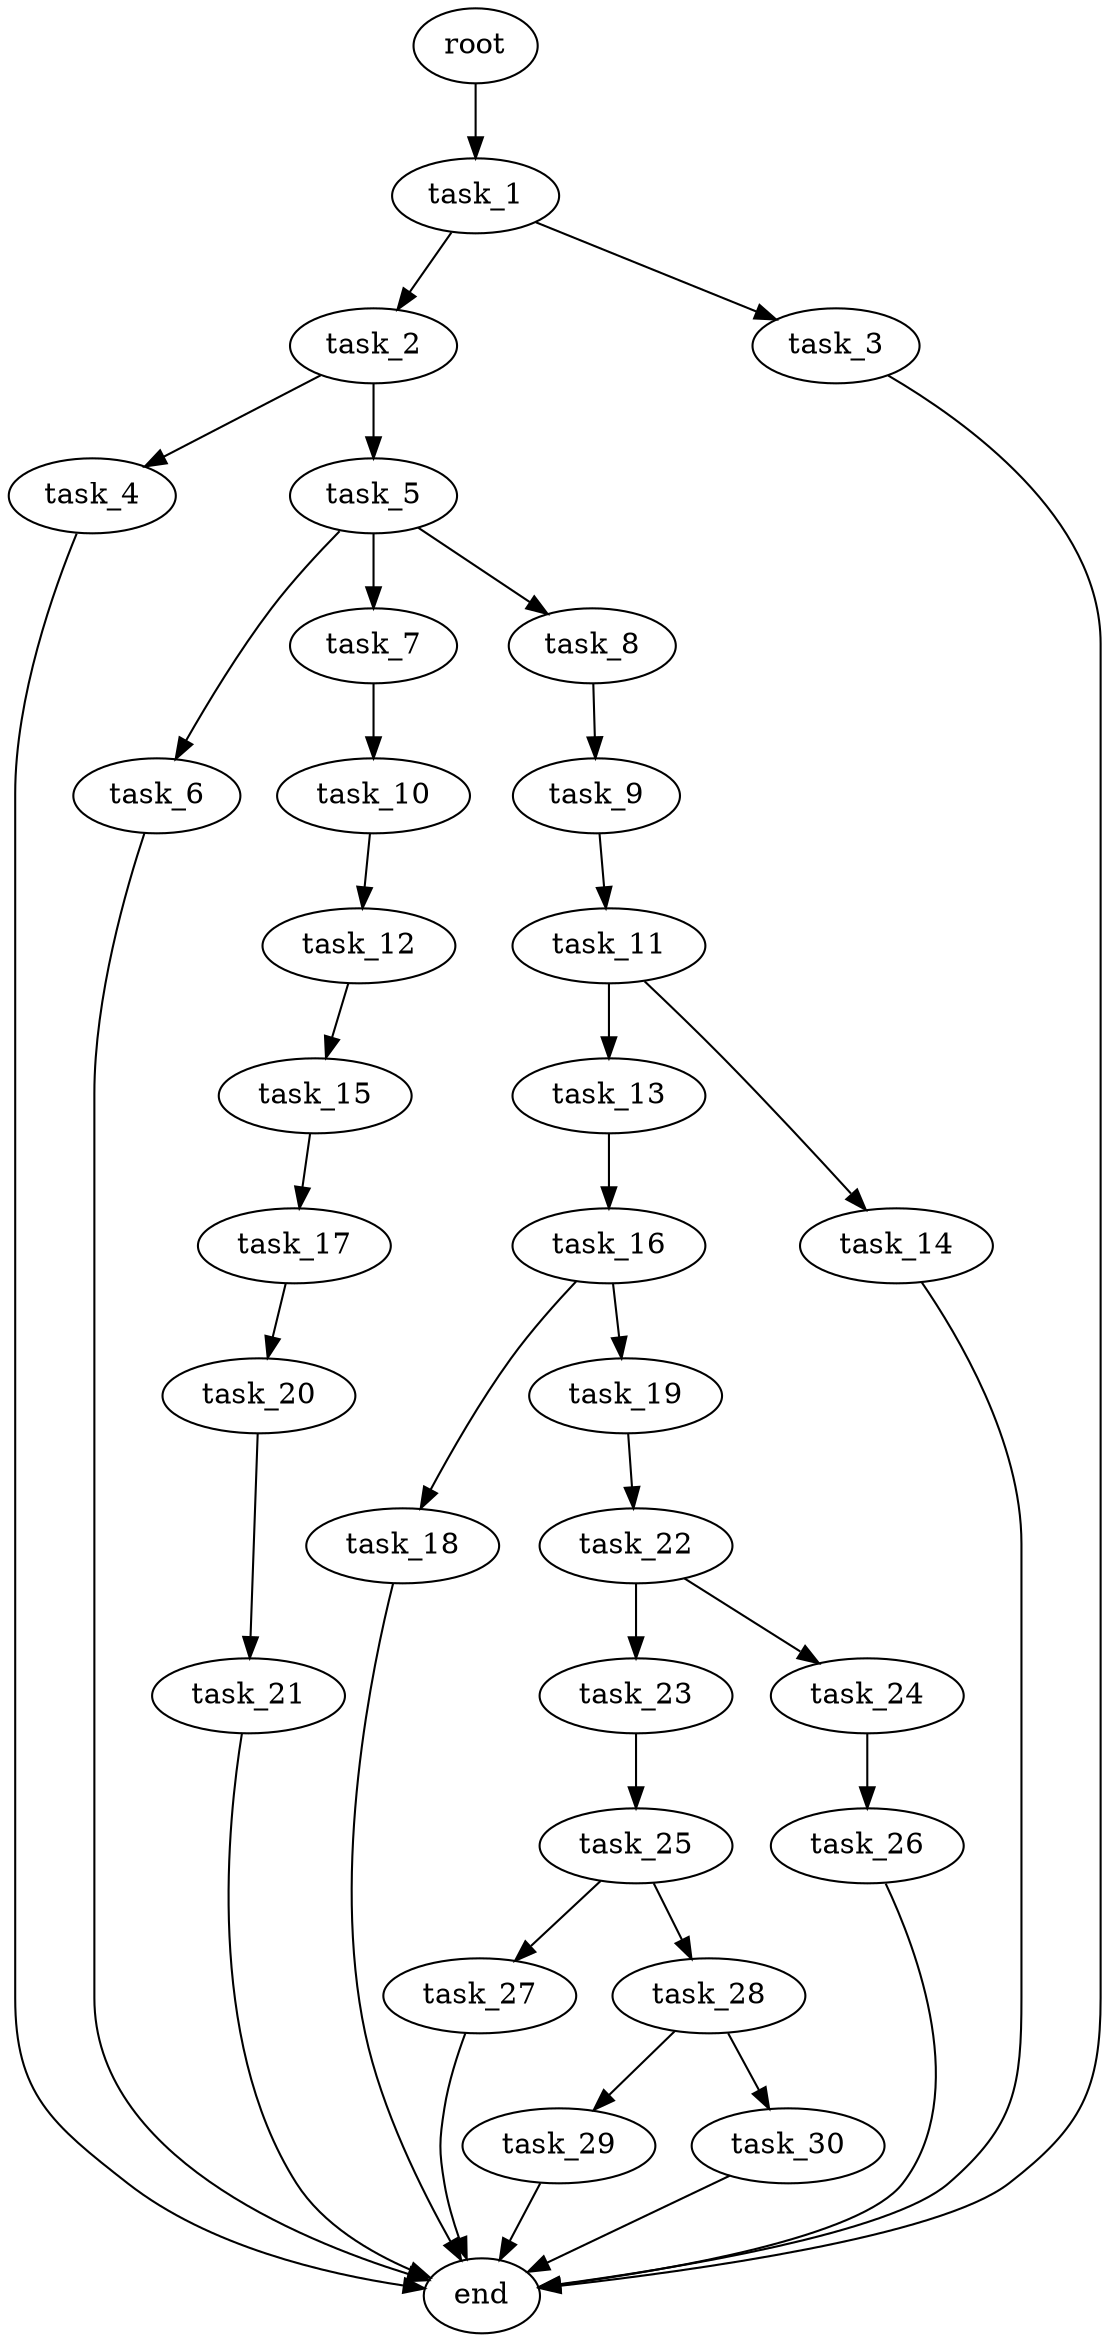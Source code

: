 digraph G {
  root [size="0.000000e+00"];
  task_1 [size="6.357237e+09"];
  task_2 [size="8.368292e+08"];
  task_3 [size="6.935212e+08"];
  task_4 [size="4.051280e+09"];
  task_5 [size="2.984070e+09"];
  task_6 [size="7.122355e+09"];
  task_7 [size="8.713020e+09"];
  task_8 [size="5.248255e+09"];
  task_9 [size="6.696774e+09"];
  task_10 [size="2.595213e+09"];
  task_11 [size="8.305660e+09"];
  task_12 [size="9.253202e+08"];
  task_13 [size="9.016516e+09"];
  task_14 [size="3.420849e+09"];
  task_15 [size="7.532007e+09"];
  task_16 [size="1.646168e+09"];
  task_17 [size="3.493413e+09"];
  task_18 [size="4.191592e+09"];
  task_19 [size="4.755519e+09"];
  task_20 [size="6.888616e+09"];
  task_21 [size="1.607731e+09"];
  task_22 [size="6.967204e+09"];
  task_23 [size="3.547569e+09"];
  task_24 [size="6.929321e+09"];
  task_25 [size="3.891991e+09"];
  task_26 [size="1.003052e+08"];
  task_27 [size="7.830941e+09"];
  task_28 [size="5.971689e+09"];
  task_29 [size="7.790093e+08"];
  task_30 [size="6.679957e+09"];
  end [size="0.000000e+00"];

  root -> task_1 [size="1.000000e-12"];
  task_1 -> task_2 [size="8.368292e+07"];
  task_1 -> task_3 [size="6.935212e+07"];
  task_2 -> task_4 [size="4.051280e+08"];
  task_2 -> task_5 [size="2.984070e+08"];
  task_3 -> end [size="1.000000e-12"];
  task_4 -> end [size="1.000000e-12"];
  task_5 -> task_6 [size="7.122355e+08"];
  task_5 -> task_7 [size="8.713020e+08"];
  task_5 -> task_8 [size="5.248255e+08"];
  task_6 -> end [size="1.000000e-12"];
  task_7 -> task_10 [size="2.595213e+08"];
  task_8 -> task_9 [size="6.696774e+08"];
  task_9 -> task_11 [size="8.305660e+08"];
  task_10 -> task_12 [size="9.253202e+07"];
  task_11 -> task_13 [size="9.016516e+08"];
  task_11 -> task_14 [size="3.420849e+08"];
  task_12 -> task_15 [size="7.532007e+08"];
  task_13 -> task_16 [size="1.646168e+08"];
  task_14 -> end [size="1.000000e-12"];
  task_15 -> task_17 [size="3.493413e+08"];
  task_16 -> task_18 [size="4.191592e+08"];
  task_16 -> task_19 [size="4.755519e+08"];
  task_17 -> task_20 [size="6.888616e+08"];
  task_18 -> end [size="1.000000e-12"];
  task_19 -> task_22 [size="6.967204e+08"];
  task_20 -> task_21 [size="1.607731e+08"];
  task_21 -> end [size="1.000000e-12"];
  task_22 -> task_23 [size="3.547569e+08"];
  task_22 -> task_24 [size="6.929321e+08"];
  task_23 -> task_25 [size="3.891991e+08"];
  task_24 -> task_26 [size="1.003052e+07"];
  task_25 -> task_27 [size="7.830941e+08"];
  task_25 -> task_28 [size="5.971689e+08"];
  task_26 -> end [size="1.000000e-12"];
  task_27 -> end [size="1.000000e-12"];
  task_28 -> task_29 [size="7.790093e+07"];
  task_28 -> task_30 [size="6.679957e+08"];
  task_29 -> end [size="1.000000e-12"];
  task_30 -> end [size="1.000000e-12"];
}
